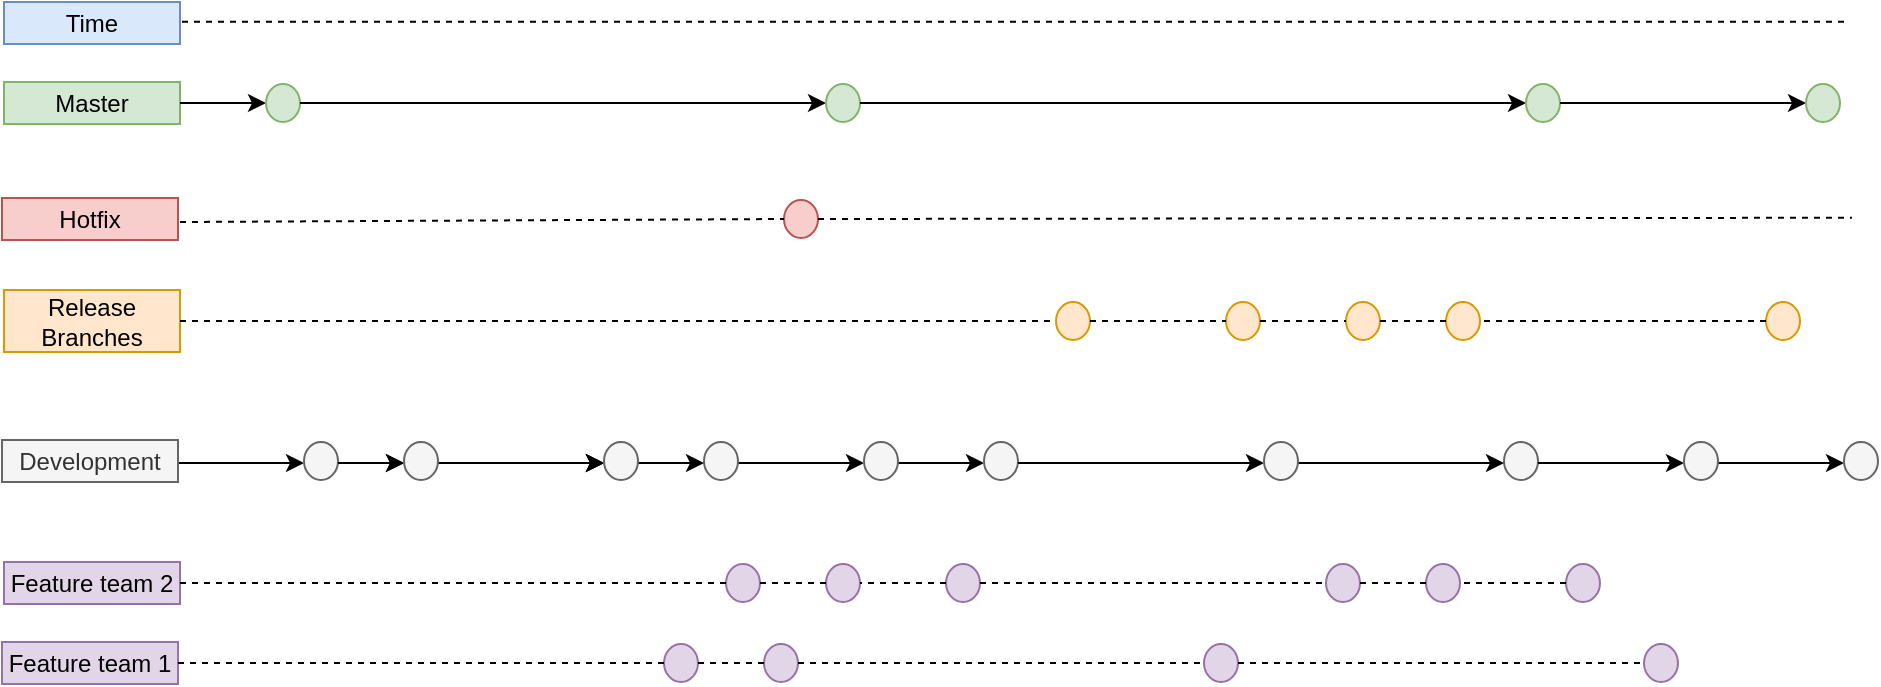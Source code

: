 <mxfile version="21.7.5" type="github">
  <diagram id="yPxyJZ8AM_hMuL3Unpa9" name="gitflow">
    <mxGraphModel dx="811" dy="951" grid="1" gridSize="10" guides="1" tooltips="1" connect="1" arrows="1" fold="1" page="0" pageScale="1" pageWidth="850" pageHeight="1100" math="0" shadow="0">
      <root>
        <mxCell id="0" />
        <mxCell id="1" parent="0" />
        <mxCell id="7" value="Master" style="text;html=1;strokeColor=#82b366;fillColor=#d5e8d4;align=center;verticalAlign=middle;whiteSpace=wrap;rounded=0;direction=east;" parent="1" vertex="1">
          <mxGeometry x="40" width="88" height="21" as="geometry" />
        </mxCell>
        <mxCell id="20" value="Hotfix" style="text;html=1;strokeColor=#b85450;fillColor=#f8cecc;align=center;verticalAlign=middle;whiteSpace=wrap;rounded=0;direction=east;" parent="1" vertex="1">
          <mxGeometry x="39" y="58" width="88" height="21" as="geometry" />
        </mxCell>
        <mxCell id="42" value="Release Branches" style="text;html=1;strokeColor=#d79b00;fillColor=#ffe6cc;align=center;verticalAlign=middle;whiteSpace=wrap;rounded=0;fontSize=12;direction=east;" parent="1" vertex="1">
          <mxGeometry x="40" y="104" width="88" height="31" as="geometry" />
        </mxCell>
        <mxCell id="85" value="Feature team 1" style="text;html=1;strokeColor=#9673a6;fillColor=#e1d5e7;align=center;verticalAlign=middle;whiteSpace=wrap;rounded=0;direction=east;" parent="1" vertex="1">
          <mxGeometry x="39" y="280" width="88" height="21" as="geometry" />
        </mxCell>
        <mxCell id="FDRWWzNf12pBNZbJ33nD-177" value="Time" style="text;html=1;strokeColor=#6c8ebf;fillColor=#dae8fc;align=center;verticalAlign=middle;whiteSpace=wrap;rounded=0;direction=east;" parent="1" vertex="1">
          <mxGeometry x="40" y="-40" width="88" height="21" as="geometry" />
        </mxCell>
        <mxCell id="FDRWWzNf12pBNZbJ33nD-182" value="" style="ellipse;whiteSpace=wrap;html=1;aspect=fixed;fontSize=12;fillColor=#e1d5e7;strokeColor=#9673a6;direction=west;flipH=0;" parent="1" vertex="1">
          <mxGeometry x="370" y="281" width="17" height="19" as="geometry" />
        </mxCell>
        <mxCell id="FDRWWzNf12pBNZbJ33nD-183" value="" style="ellipse;whiteSpace=wrap;html=1;aspect=fixed;fontSize=12;fillColor=#e1d5e7;strokeColor=#9673a6;direction=west;flipH=0;" parent="1" vertex="1">
          <mxGeometry x="420" y="281" width="17" height="19" as="geometry" />
        </mxCell>
        <mxCell id="FDRWWzNf12pBNZbJ33nD-185" value="" style="ellipse;whiteSpace=wrap;html=1;aspect=fixed;fontSize=12;fillColor=#e1d5e7;strokeColor=#9673a6;direction=west;flipH=0;" parent="1" vertex="1">
          <mxGeometry x="640" y="281" width="17" height="19" as="geometry" />
        </mxCell>
        <mxCell id="FDRWWzNf12pBNZbJ33nD-186" value="" style="ellipse;whiteSpace=wrap;html=1;aspect=fixed;fontSize=12;fillColor=#e1d5e7;strokeColor=#9673a6;direction=west;flipH=0;" parent="1" vertex="1">
          <mxGeometry x="860" y="281" width="17" height="19" as="geometry" />
        </mxCell>
        <mxCell id="FDRWWzNf12pBNZbJ33nD-331" value="" style="ellipse;whiteSpace=wrap;html=1;aspect=fixed;fontSize=12;fillColor=#ffe6cc;strokeColor=#d79b00;direction=west;flipH=0;" parent="1" vertex="1">
          <mxGeometry x="651" y="110" width="17" height="19" as="geometry" />
        </mxCell>
        <mxCell id="FDRWWzNf12pBNZbJ33nD-332" value="" style="ellipse;whiteSpace=wrap;html=1;aspect=fixed;fontSize=12;fillColor=#ffe6cc;strokeColor=#d79b00;direction=west;flipH=0;" parent="1" vertex="1">
          <mxGeometry x="566" y="110" width="17" height="19" as="geometry" />
        </mxCell>
        <mxCell id="FDRWWzNf12pBNZbJ33nD-333" value="" style="ellipse;whiteSpace=wrap;html=1;aspect=fixed;fontSize=12;fillColor=#ffe6cc;strokeColor=#d79b00;direction=west;flipH=0;" parent="1" vertex="1">
          <mxGeometry x="711" y="110" width="17" height="19" as="geometry" />
        </mxCell>
        <mxCell id="FDRWWzNf12pBNZbJ33nD-334" value="" style="ellipse;whiteSpace=wrap;html=1;aspect=fixed;fontSize=12;fillColor=#ffe6cc;strokeColor=#d79b00;direction=west;flipH=0;" parent="1" vertex="1">
          <mxGeometry x="761" y="110" width="17" height="19" as="geometry" />
        </mxCell>
        <mxCell id="FDRWWzNf12pBNZbJ33nD-335" value="" style="ellipse;whiteSpace=wrap;html=1;aspect=fixed;fontSize=12;fillColor=#ffe6cc;strokeColor=#d79b00;direction=west;flipH=0;" parent="1" vertex="1">
          <mxGeometry x="921" y="110" width="17" height="19" as="geometry" />
        </mxCell>
        <mxCell id="FDRWWzNf12pBNZbJ33nD-349" value="" style="ellipse;whiteSpace=wrap;html=1;aspect=fixed;fontSize=12;fillColor=#f8cecc;strokeColor=#b85450;direction=west;flipH=0;" parent="1" vertex="1">
          <mxGeometry x="430" y="59" width="17" height="19" as="geometry" />
        </mxCell>
        <mxCell id="FDRWWzNf12pBNZbJ33nD-355" value="" style="edgeStyle=orthogonalEdgeStyle;rounded=0;orthogonalLoop=1;jettySize=auto;html=1;" parent="1" source="7" target="FDRWWzNf12pBNZbJ33nD-354" edge="1">
          <mxGeometry relative="1" as="geometry">
            <mxPoint x="18.333" y="10.0" as="targetPoint" />
            <mxPoint x="890" y="10" as="sourcePoint" />
          </mxGeometry>
        </mxCell>
        <mxCell id="FDRWWzNf12pBNZbJ33nD-354" value="" style="ellipse;whiteSpace=wrap;html=1;aspect=fixed;fontSize=12;fillColor=#d5e8d4;strokeColor=#82b366;direction=east;" parent="1" vertex="1">
          <mxGeometry x="171" y="1" width="17" height="19" as="geometry" />
        </mxCell>
        <mxCell id="FDRWWzNf12pBNZbJ33nD-357" value="" style="edgeStyle=orthogonalEdgeStyle;rounded=0;orthogonalLoop=1;jettySize=auto;html=1;" parent="1" source="FDRWWzNf12pBNZbJ33nD-354" target="FDRWWzNf12pBNZbJ33nD-356" edge="1">
          <mxGeometry relative="1" as="geometry">
            <mxPoint x="18.333" y="11.0" as="targetPoint" />
            <mxPoint x="640" y="11" as="sourcePoint" />
          </mxGeometry>
        </mxCell>
        <mxCell id="FDRWWzNf12pBNZbJ33nD-356" value="" style="ellipse;whiteSpace=wrap;html=1;aspect=fixed;fontSize=12;fillColor=#d5e8d4;strokeColor=#82b366;direction=west;flipH=0;" parent="1" vertex="1">
          <mxGeometry x="451" y="1" width="17" height="19" as="geometry" />
        </mxCell>
        <mxCell id="FDRWWzNf12pBNZbJ33nD-359" value="" style="edgeStyle=orthogonalEdgeStyle;rounded=0;orthogonalLoop=1;jettySize=auto;html=1;" parent="1" source="FDRWWzNf12pBNZbJ33nD-356" target="FDRWWzNf12pBNZbJ33nD-358" edge="1">
          <mxGeometry relative="1" as="geometry">
            <mxPoint x="18.333" y="11.0" as="targetPoint" />
            <mxPoint x="470" y="11" as="sourcePoint" />
          </mxGeometry>
        </mxCell>
        <mxCell id="FDRWWzNf12pBNZbJ33nD-358" value="" style="ellipse;whiteSpace=wrap;html=1;aspect=fixed;fontSize=12;fillColor=#d5e8d4;strokeColor=#82b366;direction=west;flipH=0;" parent="1" vertex="1">
          <mxGeometry x="801" y="1" width="17" height="19" as="geometry" />
        </mxCell>
        <mxCell id="FDRWWzNf12pBNZbJ33nD-361" value="" style="edgeStyle=orthogonalEdgeStyle;rounded=0;orthogonalLoop=1;jettySize=auto;html=1;" parent="1" source="FDRWWzNf12pBNZbJ33nD-358" target="FDRWWzNf12pBNZbJ33nD-360" edge="1">
          <mxGeometry relative="1" as="geometry">
            <mxPoint x="18.333" y="11.0" as="targetPoint" />
            <mxPoint x="280" y="11" as="sourcePoint" />
          </mxGeometry>
        </mxCell>
        <mxCell id="FDRWWzNf12pBNZbJ33nD-360" value="" style="ellipse;whiteSpace=wrap;html=1;aspect=fixed;fontSize=12;fillColor=#d5e8d4;strokeColor=#82b366;direction=west;flipH=0;" parent="1" vertex="1">
          <mxGeometry x="941" y="1" width="17" height="19" as="geometry" />
        </mxCell>
        <mxCell id="zETWnQQV9wwEFKSfop4r-105" value="" style="endArrow=none;dashed=1;html=1;rounded=0;" edge="1" parent="1">
          <mxGeometry width="50" height="50" relative="1" as="geometry">
            <mxPoint x="129" y="-30.12" as="sourcePoint" />
            <mxPoint x="961" y="-30.12" as="targetPoint" />
          </mxGeometry>
        </mxCell>
        <mxCell id="zETWnQQV9wwEFKSfop4r-106" style="edgeStyle=orthogonalEdgeStyle;rounded=0;orthogonalLoop=1;jettySize=auto;html=1;entryX=1;entryY=0.5;entryDx=0;entryDy=0;" edge="1" parent="1">
          <mxGeometry relative="1" as="geometry">
            <mxPoint x="127" y="190.5" as="sourcePoint" />
            <mxPoint x="190.0" y="190.5" as="targetPoint" />
          </mxGeometry>
        </mxCell>
        <mxCell id="zETWnQQV9wwEFKSfop4r-107" value="Development" style="text;html=1;strokeColor=#666666;fillColor=#f5f5f5;align=center;verticalAlign=middle;whiteSpace=wrap;rounded=0;fontColor=#333333;direction=east;" vertex="1" parent="1">
          <mxGeometry x="39" y="179" width="88" height="21" as="geometry" />
        </mxCell>
        <mxCell id="zETWnQQV9wwEFKSfop4r-108" style="edgeStyle=orthogonalEdgeStyle;rounded=0;orthogonalLoop=1;jettySize=auto;html=1;entryX=1;entryY=0.5;entryDx=0;entryDy=0;" edge="1" parent="1">
          <mxGeometry relative="1" as="geometry">
            <mxPoint x="407.0" y="190.5" as="sourcePoint" />
            <mxPoint x="470.0" y="190.5" as="targetPoint" />
          </mxGeometry>
        </mxCell>
        <mxCell id="zETWnQQV9wwEFKSfop4r-109" value="" style="ellipse;whiteSpace=wrap;html=1;aspect=fixed;fontSize=12;fillColor=#f5f5f5;strokeColor=#666666;fontColor=#333333;direction=west;flipH=0;" vertex="1" parent="1">
          <mxGeometry x="390" y="180" width="17" height="19" as="geometry" />
        </mxCell>
        <mxCell id="zETWnQQV9wwEFKSfop4r-110" style="edgeStyle=orthogonalEdgeStyle;rounded=0;orthogonalLoop=1;jettySize=auto;html=1;exitX=0;exitY=0.5;exitDx=0;exitDy=0;entryX=1;entryY=0.5;entryDx=0;entryDy=0;" edge="1" parent="1">
          <mxGeometry relative="1" as="geometry">
            <mxPoint x="487.0" y="190.5" as="sourcePoint" />
            <mxPoint x="530.0" y="190.5" as="targetPoint" />
          </mxGeometry>
        </mxCell>
        <mxCell id="zETWnQQV9wwEFKSfop4r-111" value="" style="ellipse;whiteSpace=wrap;html=1;aspect=fixed;fontSize=12;fillColor=#f5f5f5;strokeColor=#666666;fontColor=#333333;direction=west;flipH=0;" vertex="1" parent="1">
          <mxGeometry x="470" y="180" width="17" height="19" as="geometry" />
        </mxCell>
        <mxCell id="zETWnQQV9wwEFKSfop4r-112" style="edgeStyle=orthogonalEdgeStyle;rounded=0;orthogonalLoop=1;jettySize=auto;html=1;entryX=1;entryY=0.5;entryDx=0;entryDy=0;" edge="1" parent="1">
          <mxGeometry relative="1" as="geometry">
            <mxPoint x="897.0" y="190.5" as="sourcePoint" />
            <mxPoint x="960.0" y="190.5" as="targetPoint" />
          </mxGeometry>
        </mxCell>
        <mxCell id="zETWnQQV9wwEFKSfop4r-113" value="" style="ellipse;whiteSpace=wrap;html=1;aspect=fixed;fontSize=12;fillColor=#f5f5f5;strokeColor=#666666;fontColor=#333333;direction=west;flipH=0;" vertex="1" parent="1">
          <mxGeometry x="790" y="180" width="17" height="19" as="geometry" />
        </mxCell>
        <mxCell id="zETWnQQV9wwEFKSfop4r-114" value="" style="ellipse;whiteSpace=wrap;html=1;aspect=fixed;fontSize=12;fillColor=#f5f5f5;strokeColor=#666666;fontColor=#333333;direction=west;flipH=0;" vertex="1" parent="1">
          <mxGeometry x="960" y="180" width="17" height="19" as="geometry" />
        </mxCell>
        <mxCell id="zETWnQQV9wwEFKSfop4r-115" style="edgeStyle=orthogonalEdgeStyle;rounded=0;orthogonalLoop=1;jettySize=auto;html=1;entryX=1;entryY=0.5;entryDx=0;entryDy=0;" edge="1" parent="1">
          <mxGeometry relative="1" as="geometry">
            <mxPoint x="687.0" y="190.5" as="sourcePoint" />
            <mxPoint x="790.0" y="190.5" as="targetPoint" />
          </mxGeometry>
        </mxCell>
        <mxCell id="zETWnQQV9wwEFKSfop4r-116" value="" style="ellipse;whiteSpace=wrap;html=1;aspect=fixed;fontSize=12;fillColor=#f5f5f5;strokeColor=#666666;fontColor=#333333;direction=west;flipH=0;" vertex="1" parent="1">
          <mxGeometry x="530" y="180" width="17" height="19" as="geometry" />
        </mxCell>
        <mxCell id="zETWnQQV9wwEFKSfop4r-117" value="" style="edgeStyle=orthogonalEdgeStyle;rounded=0;orthogonalLoop=1;jettySize=auto;html=1;entryX=1;entryY=0.5;entryDx=0;entryDy=0;" edge="1" parent="1">
          <mxGeometry relative="1" as="geometry">
            <mxPoint x="807.0" y="190.5" as="sourcePoint" />
            <mxPoint x="880.0" y="190.5" as="targetPoint" />
          </mxGeometry>
        </mxCell>
        <mxCell id="zETWnQQV9wwEFKSfop4r-118" value="" style="ellipse;whiteSpace=wrap;html=1;aspect=fixed;fontSize=12;fillColor=#f5f5f5;strokeColor=#666666;fontColor=#333333;direction=west;flipH=0;" vertex="1" parent="1">
          <mxGeometry x="880" y="180" width="17" height="19" as="geometry" />
        </mxCell>
        <mxCell id="zETWnQQV9wwEFKSfop4r-119" style="edgeStyle=orthogonalEdgeStyle;rounded=0;orthogonalLoop=1;jettySize=auto;html=1;exitX=0;exitY=0.5;exitDx=0;exitDy=0;entryX=1;entryY=0.5;entryDx=0;entryDy=0;" edge="1" parent="1">
          <mxGeometry relative="1" as="geometry">
            <mxPoint x="207.0" y="190.5" as="sourcePoint" />
            <mxPoint x="240.0" y="190.5" as="targetPoint" />
          </mxGeometry>
        </mxCell>
        <mxCell id="zETWnQQV9wwEFKSfop4r-120" value="" style="edgeStyle=orthogonalEdgeStyle;rounded=0;orthogonalLoop=1;jettySize=auto;html=1;" edge="1" parent="1">
          <mxGeometry relative="1" as="geometry">
            <mxPoint x="257.0" y="190.5" as="sourcePoint" />
            <mxPoint x="340" y="190.5" as="targetPoint" />
          </mxGeometry>
        </mxCell>
        <mxCell id="zETWnQQV9wwEFKSfop4r-121" value="" style="ellipse;whiteSpace=wrap;html=1;aspect=fixed;fontSize=12;fillColor=#f5f5f5;fontColor=#333333;strokeColor=#666666;direction=west;flipH=0;" vertex="1" parent="1">
          <mxGeometry x="190" y="180" width="17" height="19" as="geometry" />
        </mxCell>
        <mxCell id="zETWnQQV9wwEFKSfop4r-122" value="" style="edgeStyle=orthogonalEdgeStyle;rounded=0;orthogonalLoop=1;jettySize=auto;html=1;" edge="1" parent="1">
          <mxGeometry relative="1" as="geometry">
            <mxPoint x="257.0" y="190.5" as="sourcePoint" />
            <mxPoint x="340" y="190.5" as="targetPoint" />
          </mxGeometry>
        </mxCell>
        <mxCell id="zETWnQQV9wwEFKSfop4r-123" value="" style="edgeStyle=orthogonalEdgeStyle;rounded=0;orthogonalLoop=1;jettySize=auto;html=1;" edge="1" parent="1">
          <mxGeometry relative="1" as="geometry">
            <mxPoint x="257.0" y="190.5" as="sourcePoint" />
            <mxPoint x="340" y="190.5" as="targetPoint" />
          </mxGeometry>
        </mxCell>
        <mxCell id="zETWnQQV9wwEFKSfop4r-124" value="" style="edgeStyle=orthogonalEdgeStyle;rounded=0;orthogonalLoop=1;jettySize=auto;html=1;entryX=1;entryY=0.5;entryDx=0;entryDy=0;" edge="1" parent="1">
          <mxGeometry relative="1" as="geometry">
            <mxPoint x="547.0" y="190.5" as="sourcePoint" />
            <mxPoint x="670.0" y="190.5" as="targetPoint" />
          </mxGeometry>
        </mxCell>
        <mxCell id="zETWnQQV9wwEFKSfop4r-125" value="" style="ellipse;whiteSpace=wrap;html=1;aspect=fixed;fontSize=12;fillColor=#f5f5f5;strokeColor=#666666;fontColor=#333333;direction=west;flipH=0;" vertex="1" parent="1">
          <mxGeometry x="670" y="180" width="17" height="19" as="geometry" />
        </mxCell>
        <mxCell id="zETWnQQV9wwEFKSfop4r-126" style="edgeStyle=orthogonalEdgeStyle;rounded=0;orthogonalLoop=1;jettySize=auto;html=1;exitX=0;exitY=0.5;exitDx=0;exitDy=0;entryX=1;entryY=0.5;entryDx=0;entryDy=0;" edge="1" parent="1">
          <mxGeometry relative="1" as="geometry">
            <mxPoint x="357.0" y="190.5" as="sourcePoint" />
            <mxPoint x="390.0" y="190.5" as="targetPoint" />
          </mxGeometry>
        </mxCell>
        <mxCell id="zETWnQQV9wwEFKSfop4r-127" value="" style="ellipse;whiteSpace=wrap;html=1;aspect=fixed;fontSize=12;fillColor=#f5f5f5;strokeColor=#666666;fontColor=#333333;direction=west;flipH=0;" vertex="1" parent="1">
          <mxGeometry x="340" y="180" width="17" height="19" as="geometry" />
        </mxCell>
        <mxCell id="zETWnQQV9wwEFKSfop4r-128" value="" style="edgeStyle=orthogonalEdgeStyle;rounded=0;orthogonalLoop=1;jettySize=auto;html=1;" edge="1" parent="1">
          <mxGeometry relative="1" as="geometry">
            <mxPoint x="207.0" y="190.5" as="sourcePoint" />
            <mxPoint x="240" y="190.5" as="targetPoint" />
          </mxGeometry>
        </mxCell>
        <mxCell id="zETWnQQV9wwEFKSfop4r-129" value="" style="ellipse;whiteSpace=wrap;html=1;aspect=fixed;fontSize=12;fillColor=#f5f5f5;strokeColor=#666666;fontColor=#333333;direction=west;flipH=0;" vertex="1" parent="1">
          <mxGeometry x="240" y="180" width="17" height="19" as="geometry" />
        </mxCell>
        <mxCell id="zETWnQQV9wwEFKSfop4r-131" value="Feature team 2" style="text;html=1;strokeColor=#9673a6;fillColor=#e1d5e7;align=center;verticalAlign=middle;whiteSpace=wrap;rounded=0;direction=east;" vertex="1" parent="1">
          <mxGeometry x="40" y="240" width="88" height="21" as="geometry" />
        </mxCell>
        <mxCell id="zETWnQQV9wwEFKSfop4r-133" value="" style="ellipse;whiteSpace=wrap;html=1;aspect=fixed;fontSize=12;fillColor=#e1d5e7;strokeColor=#9673a6;direction=west;flipH=0;" vertex="1" parent="1">
          <mxGeometry x="401" y="241" width="17" height="19" as="geometry" />
        </mxCell>
        <mxCell id="zETWnQQV9wwEFKSfop4r-135" value="" style="ellipse;whiteSpace=wrap;html=1;aspect=fixed;fontSize=12;fillColor=#e1d5e7;strokeColor=#9673a6;direction=west;flipH=0;" vertex="1" parent="1">
          <mxGeometry x="451" y="241" width="17" height="19" as="geometry" />
        </mxCell>
        <mxCell id="zETWnQQV9wwEFKSfop4r-137" value="" style="ellipse;whiteSpace=wrap;html=1;aspect=fixed;fontSize=12;fillColor=#e1d5e7;strokeColor=#9673a6;direction=west;flipH=0;" vertex="1" parent="1">
          <mxGeometry x="701" y="241" width="17" height="19" as="geometry" />
        </mxCell>
        <mxCell id="zETWnQQV9wwEFKSfop4r-138" value="" style="ellipse;whiteSpace=wrap;html=1;aspect=fixed;fontSize=12;fillColor=#e1d5e7;strokeColor=#9673a6;direction=west;flipH=0;" vertex="1" parent="1">
          <mxGeometry x="821" y="241" width="17" height="19" as="geometry" />
        </mxCell>
        <mxCell id="zETWnQQV9wwEFKSfop4r-140" value="" style="ellipse;whiteSpace=wrap;html=1;aspect=fixed;fontSize=12;fillColor=#e1d5e7;strokeColor=#9673a6;direction=west;flipH=0;" vertex="1" parent="1">
          <mxGeometry x="511" y="241" width="17" height="19" as="geometry" />
        </mxCell>
        <mxCell id="zETWnQQV9wwEFKSfop4r-142" value="" style="ellipse;whiteSpace=wrap;html=1;aspect=fixed;fontSize=12;fillColor=#e1d5e7;strokeColor=#9673a6;direction=west;flipH=0;" vertex="1" parent="1">
          <mxGeometry x="751" y="241" width="17" height="19" as="geometry" />
        </mxCell>
        <mxCell id="zETWnQQV9wwEFKSfop4r-143" value="" style="endArrow=none;dashed=1;html=1;rounded=0;entryX=1;entryY=0.5;entryDx=0;entryDy=0;" edge="1" parent="1" target="FDRWWzNf12pBNZbJ33nD-349">
          <mxGeometry width="50" height="50" relative="1" as="geometry">
            <mxPoint x="128" y="70" as="sourcePoint" />
            <mxPoint x="178" y="20" as="targetPoint" />
          </mxGeometry>
        </mxCell>
        <mxCell id="zETWnQQV9wwEFKSfop4r-146" value="" style="endArrow=none;dashed=1;html=1;rounded=0;exitX=0;exitY=0.5;exitDx=0;exitDy=0;" edge="1" parent="1" source="FDRWWzNf12pBNZbJ33nD-349">
          <mxGeometry width="50" height="50" relative="1" as="geometry">
            <mxPoint x="451" y="67.87" as="sourcePoint" />
            <mxPoint x="964" y="67.87" as="targetPoint" />
          </mxGeometry>
        </mxCell>
        <mxCell id="zETWnQQV9wwEFKSfop4r-147" value="" style="endArrow=none;dashed=1;html=1;rounded=0;exitX=1;exitY=0.5;exitDx=0;exitDy=0;entryX=1;entryY=0.5;entryDx=0;entryDy=0;" edge="1" parent="1" source="42" target="FDRWWzNf12pBNZbJ33nD-332">
          <mxGeometry width="50" height="50" relative="1" as="geometry">
            <mxPoint x="480" y="160" as="sourcePoint" />
            <mxPoint x="530" y="110" as="targetPoint" />
          </mxGeometry>
        </mxCell>
        <mxCell id="zETWnQQV9wwEFKSfop4r-148" value="" style="endArrow=none;dashed=1;html=1;rounded=0;entryX=1;entryY=0.5;entryDx=0;entryDy=0;exitX=0;exitY=0.5;exitDx=0;exitDy=0;" edge="1" parent="1" source="FDRWWzNf12pBNZbJ33nD-332" target="FDRWWzNf12pBNZbJ33nD-331">
          <mxGeometry width="50" height="50" relative="1" as="geometry">
            <mxPoint x="480" y="160" as="sourcePoint" />
            <mxPoint x="530" y="110" as="targetPoint" />
          </mxGeometry>
        </mxCell>
        <mxCell id="zETWnQQV9wwEFKSfop4r-149" value="" style="endArrow=none;dashed=1;html=1;rounded=0;entryX=1;entryY=0.5;entryDx=0;entryDy=0;exitX=0;exitY=0.5;exitDx=0;exitDy=0;" edge="1" parent="1" source="FDRWWzNf12pBNZbJ33nD-331" target="FDRWWzNf12pBNZbJ33nD-333">
          <mxGeometry width="50" height="50" relative="1" as="geometry">
            <mxPoint x="480" y="160" as="sourcePoint" />
            <mxPoint x="530" y="110" as="targetPoint" />
          </mxGeometry>
        </mxCell>
        <mxCell id="zETWnQQV9wwEFKSfop4r-150" value="" style="endArrow=none;dashed=1;html=1;rounded=0;entryX=0;entryY=0.5;entryDx=0;entryDy=0;exitX=1;exitY=0.5;exitDx=0;exitDy=0;" edge="1" parent="1" source="FDRWWzNf12pBNZbJ33nD-334" target="FDRWWzNf12pBNZbJ33nD-333">
          <mxGeometry width="50" height="50" relative="1" as="geometry">
            <mxPoint x="678" y="130" as="sourcePoint" />
            <mxPoint x="721" y="130" as="targetPoint" />
          </mxGeometry>
        </mxCell>
        <mxCell id="zETWnQQV9wwEFKSfop4r-151" value="" style="endArrow=none;dashed=1;html=1;rounded=0;entryX=0;entryY=0.5;entryDx=0;entryDy=0;exitX=1;exitY=0.5;exitDx=0;exitDy=0;" edge="1" parent="1" source="FDRWWzNf12pBNZbJ33nD-335" target="FDRWWzNf12pBNZbJ33nD-334">
          <mxGeometry width="50" height="50" relative="1" as="geometry">
            <mxPoint x="480" y="160" as="sourcePoint" />
            <mxPoint x="530" y="110" as="targetPoint" />
          </mxGeometry>
        </mxCell>
        <mxCell id="zETWnQQV9wwEFKSfop4r-153" value="" style="endArrow=none;dashed=1;html=1;rounded=0;exitX=1;exitY=0.5;exitDx=0;exitDy=0;entryX=1;entryY=0.5;entryDx=0;entryDy=0;" edge="1" parent="1" source="zETWnQQV9wwEFKSfop4r-131" target="zETWnQQV9wwEFKSfop4r-133">
          <mxGeometry width="50" height="50" relative="1" as="geometry">
            <mxPoint x="390" y="160" as="sourcePoint" />
            <mxPoint x="440" y="110" as="targetPoint" />
          </mxGeometry>
        </mxCell>
        <mxCell id="zETWnQQV9wwEFKSfop4r-154" value="" style="endArrow=none;dashed=1;html=1;rounded=0;exitX=1;exitY=0.5;exitDx=0;exitDy=0;entryX=1;entryY=0.5;entryDx=0;entryDy=0;" edge="1" parent="1" source="85" target="FDRWWzNf12pBNZbJ33nD-182">
          <mxGeometry width="50" height="50" relative="1" as="geometry">
            <mxPoint x="147" y="281" as="sourcePoint" />
            <mxPoint x="420" y="281" as="targetPoint" />
          </mxGeometry>
        </mxCell>
        <mxCell id="zETWnQQV9wwEFKSfop4r-155" value="" style="endArrow=none;dashed=1;html=1;rounded=0;entryX=1;entryY=0.5;entryDx=0;entryDy=0;exitX=0;exitY=0.5;exitDx=0;exitDy=0;" edge="1" parent="1" source="zETWnQQV9wwEFKSfop4r-133" target="zETWnQQV9wwEFKSfop4r-135">
          <mxGeometry width="50" height="50" relative="1" as="geometry">
            <mxPoint x="678" y="130" as="sourcePoint" />
            <mxPoint x="721" y="130" as="targetPoint" />
          </mxGeometry>
        </mxCell>
        <mxCell id="zETWnQQV9wwEFKSfop4r-156" value="" style="endArrow=none;dashed=1;html=1;rounded=0;entryX=1;entryY=0.5;entryDx=0;entryDy=0;exitX=0;exitY=0.5;exitDx=0;exitDy=0;" edge="1" parent="1" source="FDRWWzNf12pBNZbJ33nD-182" target="FDRWWzNf12pBNZbJ33nD-183">
          <mxGeometry width="50" height="50" relative="1" as="geometry">
            <mxPoint x="428" y="261" as="sourcePoint" />
            <mxPoint x="461" y="261" as="targetPoint" />
          </mxGeometry>
        </mxCell>
        <mxCell id="zETWnQQV9wwEFKSfop4r-157" value="" style="endArrow=none;dashed=1;html=1;rounded=0;exitX=0;exitY=0.5;exitDx=0;exitDy=0;entryX=1;entryY=0.5;entryDx=0;entryDy=0;" edge="1" parent="1" source="FDRWWzNf12pBNZbJ33nD-183" target="FDRWWzNf12pBNZbJ33nD-185">
          <mxGeometry width="50" height="50" relative="1" as="geometry">
            <mxPoint x="450" y="310" as="sourcePoint" />
            <mxPoint x="630" y="290" as="targetPoint" />
          </mxGeometry>
        </mxCell>
        <mxCell id="zETWnQQV9wwEFKSfop4r-158" value="" style="endArrow=none;dashed=1;html=1;rounded=0;exitX=0;exitY=0.5;exitDx=0;exitDy=0;entryX=1;entryY=0.5;entryDx=0;entryDy=0;" edge="1" parent="1" source="FDRWWzNf12pBNZbJ33nD-185" target="FDRWWzNf12pBNZbJ33nD-186">
          <mxGeometry width="50" height="50" relative="1" as="geometry">
            <mxPoint x="658" y="289.88" as="sourcePoint" />
            <mxPoint x="850" y="290" as="targetPoint" />
          </mxGeometry>
        </mxCell>
        <mxCell id="zETWnQQV9wwEFKSfop4r-159" value="" style="endArrow=none;dashed=1;html=1;rounded=0;entryX=1;entryY=0.5;entryDx=0;entryDy=0;exitX=0;exitY=0.5;exitDx=0;exitDy=0;" edge="1" parent="1" source="zETWnQQV9wwEFKSfop4r-140" target="zETWnQQV9wwEFKSfop4r-137">
          <mxGeometry width="50" height="50" relative="1" as="geometry">
            <mxPoint x="547" y="249.87" as="sourcePoint" />
            <mxPoint x="615" y="249.87" as="targetPoint" />
          </mxGeometry>
        </mxCell>
        <mxCell id="zETWnQQV9wwEFKSfop4r-160" value="" style="endArrow=none;dashed=1;html=1;rounded=0;entryX=1;entryY=0.5;entryDx=0;entryDy=0;exitX=0;exitY=0.5;exitDx=0;exitDy=0;" edge="1" parent="1" source="zETWnQQV9wwEFKSfop4r-137" target="zETWnQQV9wwEFKSfop4r-142">
          <mxGeometry width="50" height="50" relative="1" as="geometry">
            <mxPoint x="678" y="130" as="sourcePoint" />
            <mxPoint x="721" y="130" as="targetPoint" />
          </mxGeometry>
        </mxCell>
        <mxCell id="zETWnQQV9wwEFKSfop4r-161" value="" style="endArrow=none;dashed=1;html=1;rounded=0;entryX=0;entryY=0.5;entryDx=0;entryDy=0;exitX=1;exitY=0.5;exitDx=0;exitDy=0;" edge="1" parent="1" source="zETWnQQV9wwEFKSfop4r-138" target="zETWnQQV9wwEFKSfop4r-142">
          <mxGeometry width="50" height="50" relative="1" as="geometry">
            <mxPoint x="771" y="130" as="sourcePoint" />
            <mxPoint x="738" y="130" as="targetPoint" />
          </mxGeometry>
        </mxCell>
        <mxCell id="zETWnQQV9wwEFKSfop4r-162" value="" style="endArrow=none;dashed=1;html=1;rounded=0;entryX=0;entryY=0.5;entryDx=0;entryDy=0;exitX=1;exitY=0.5;exitDx=0;exitDy=0;" edge="1" parent="1" source="zETWnQQV9wwEFKSfop4r-140" target="zETWnQQV9wwEFKSfop4r-135">
          <mxGeometry width="50" height="50" relative="1" as="geometry">
            <mxPoint x="781" y="140" as="sourcePoint" />
            <mxPoint x="748" y="140" as="targetPoint" />
          </mxGeometry>
        </mxCell>
      </root>
    </mxGraphModel>
  </diagram>
</mxfile>

